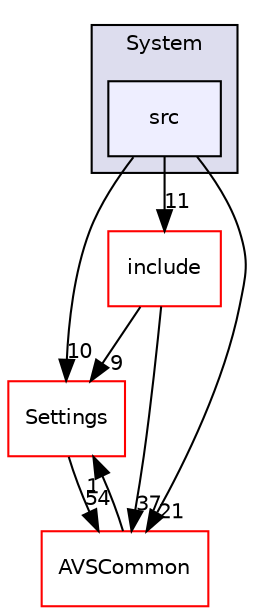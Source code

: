 digraph "/workplace/avs-device-sdk/CapabilityAgents/System/src" {
  compound=true
  node [ fontsize="10", fontname="Helvetica"];
  edge [ labelfontsize="10", labelfontname="Helvetica"];
  subgraph clusterdir_5c34f9d308a00f77f2da80e40fcb7b22 {
    graph [ bgcolor="#ddddee", pencolor="black", label="System" fontname="Helvetica", fontsize="10", URL="dir_5c34f9d308a00f77f2da80e40fcb7b22.html"]
  dir_6e1ab6ecbbd1e0e446549c892c01897f [shape=box, label="src", style="filled", fillcolor="#eeeeff", pencolor="black", URL="dir_6e1ab6ecbbd1e0e446549c892c01897f.html"];
  }
  dir_76128cd39a5afd90f6d9deea527eb79c [shape=box label="include" fillcolor="white" style="filled" color="red" URL="dir_76128cd39a5afd90f6d9deea527eb79c.html"];
  dir_8ae0dd75af039a94f4269584fb8eef13 [shape=box label="Settings" fillcolor="white" style="filled" color="red" URL="dir_8ae0dd75af039a94f4269584fb8eef13.html"];
  dir_13e65effb2bde530b17b3d5eefcd0266 [shape=box label="AVSCommon" fillcolor="white" style="filled" color="red" URL="dir_13e65effb2bde530b17b3d5eefcd0266.html"];
  dir_76128cd39a5afd90f6d9deea527eb79c->dir_8ae0dd75af039a94f4269584fb8eef13 [headlabel="9", labeldistance=1.5 headhref="dir_000386_000539.html"];
  dir_76128cd39a5afd90f6d9deea527eb79c->dir_13e65effb2bde530b17b3d5eefcd0266 [headlabel="37", labeldistance=1.5 headhref="dir_000386_000017.html"];
  dir_6e1ab6ecbbd1e0e446549c892c01897f->dir_76128cd39a5afd90f6d9deea527eb79c [headlabel="11", labeldistance=1.5 headhref="dir_000388_000386.html"];
  dir_6e1ab6ecbbd1e0e446549c892c01897f->dir_8ae0dd75af039a94f4269584fb8eef13 [headlabel="10", labeldistance=1.5 headhref="dir_000388_000539.html"];
  dir_6e1ab6ecbbd1e0e446549c892c01897f->dir_13e65effb2bde530b17b3d5eefcd0266 [headlabel="21", labeldistance=1.5 headhref="dir_000388_000017.html"];
  dir_8ae0dd75af039a94f4269584fb8eef13->dir_13e65effb2bde530b17b3d5eefcd0266 [headlabel="54", labeldistance=1.5 headhref="dir_000539_000017.html"];
  dir_13e65effb2bde530b17b3d5eefcd0266->dir_8ae0dd75af039a94f4269584fb8eef13 [headlabel="1", labeldistance=1.5 headhref="dir_000017_000539.html"];
}
